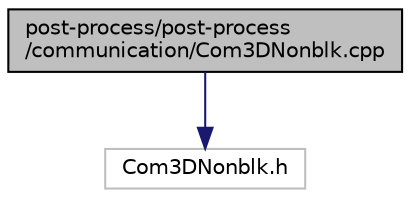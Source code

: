 digraph "post-process/post-process/communication/Com3DNonblk.cpp"
{
 // INTERACTIVE_SVG=YES
 // LATEX_PDF_SIZE
  edge [fontname="Helvetica",fontsize="10",labelfontname="Helvetica",labelfontsize="10"];
  node [fontname="Helvetica",fontsize="10",shape=record];
  Node1 [label="post-process/post-process\l/communication/Com3DNonblk.cpp",height=0.2,width=0.4,color="black", fillcolor="grey75", style="filled", fontcolor="black",tooltip=" "];
  Node1 -> Node2 [color="midnightblue",fontsize="10",style="solid",fontname="Helvetica"];
  Node2 [label="Com3DNonblk.h",height=0.2,width=0.4,color="grey75", fillcolor="white", style="filled",tooltip=" "];
}
